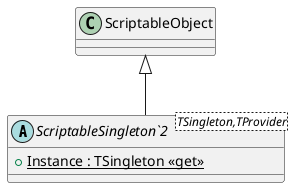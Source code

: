 @startuml
abstract class "ScriptableSingleton`2"<TSingleton,TProvider> {
    + {static} Instance : TSingleton <<get>>
}
ScriptableObject <|-- "ScriptableSingleton`2"
@enduml
